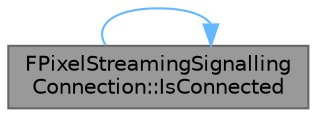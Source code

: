 digraph "FPixelStreamingSignallingConnection::IsConnected"
{
 // INTERACTIVE_SVG=YES
 // LATEX_PDF_SIZE
  bgcolor="transparent";
  edge [fontname=Helvetica,fontsize=10,labelfontname=Helvetica,labelfontsize=10];
  node [fontname=Helvetica,fontsize=10,shape=box,height=0.2,width=0.4];
  rankdir="LR";
  Node1 [id="Node000001",label="FPixelStreamingSignalling\lConnection::IsConnected",height=0.2,width=0.4,color="gray40", fillcolor="grey60", style="filled", fontcolor="black",tooltip="Checks if the connection is established."];
  Node1 -> Node1 [id="edge1_Node000001_Node000001",color="steelblue1",style="solid",tooltip=" "];
}
